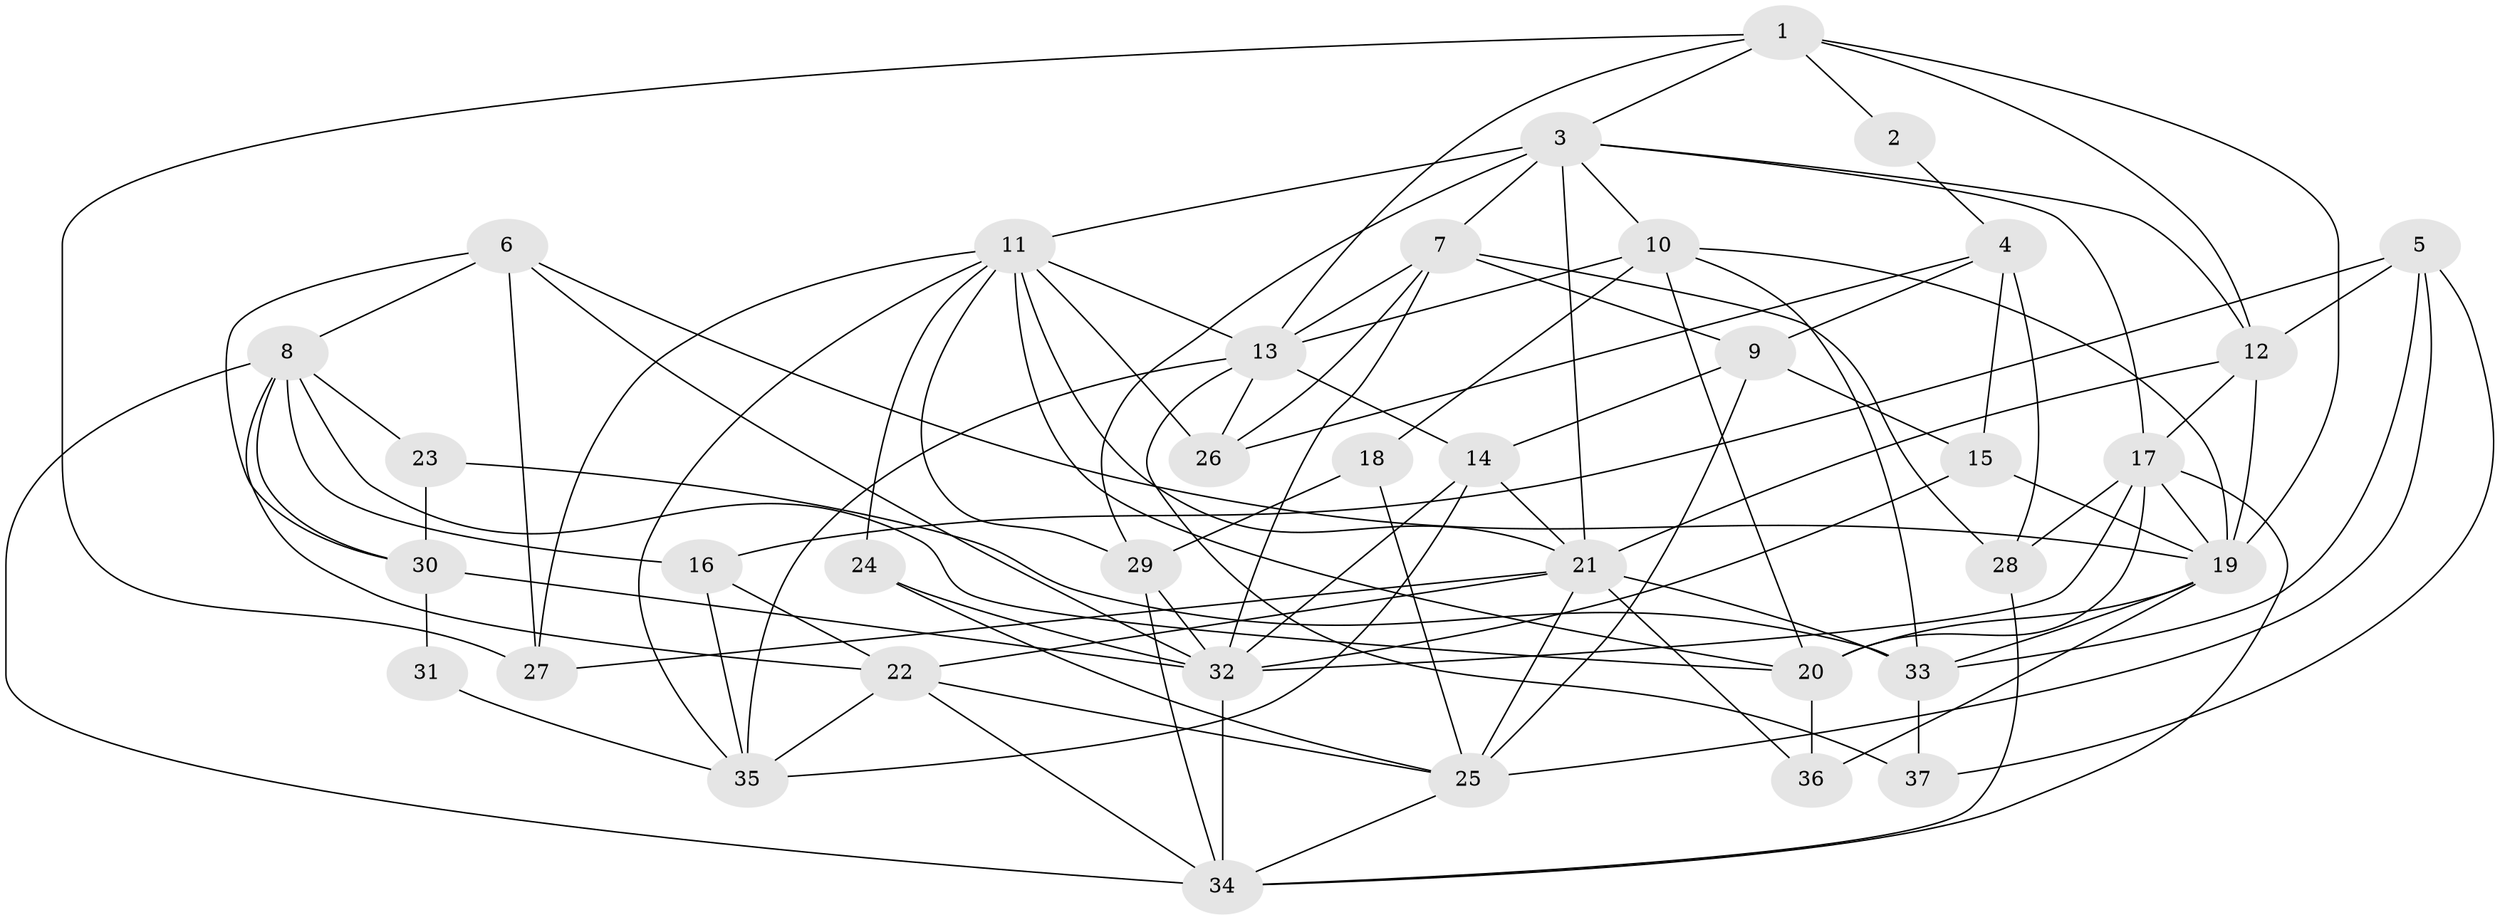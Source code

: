 // original degree distribution, {4: 0.2702702702702703, 3: 0.22972972972972974, 2: 0.16216216216216217, 5: 0.17567567567567569, 6: 0.12162162162162163, 7: 0.02702702702702703, 8: 0.013513513513513514}
// Generated by graph-tools (version 1.1) at 2025/02/03/09/25 03:02:09]
// undirected, 37 vertices, 101 edges
graph export_dot {
graph [start="1"]
  node [color=gray90,style=filled];
  1;
  2;
  3;
  4;
  5;
  6;
  7;
  8;
  9;
  10;
  11;
  12;
  13;
  14;
  15;
  16;
  17;
  18;
  19;
  20;
  21;
  22;
  23;
  24;
  25;
  26;
  27;
  28;
  29;
  30;
  31;
  32;
  33;
  34;
  35;
  36;
  37;
  1 -- 2 [weight=1.0];
  1 -- 3 [weight=1.0];
  1 -- 12 [weight=1.0];
  1 -- 13 [weight=1.0];
  1 -- 19 [weight=1.0];
  1 -- 27 [weight=1.0];
  2 -- 4 [weight=1.0];
  3 -- 7 [weight=1.0];
  3 -- 10 [weight=1.0];
  3 -- 11 [weight=2.0];
  3 -- 12 [weight=1.0];
  3 -- 17 [weight=1.0];
  3 -- 21 [weight=1.0];
  3 -- 29 [weight=1.0];
  4 -- 9 [weight=1.0];
  4 -- 15 [weight=1.0];
  4 -- 26 [weight=1.0];
  4 -- 28 [weight=3.0];
  5 -- 12 [weight=1.0];
  5 -- 16 [weight=1.0];
  5 -- 25 [weight=1.0];
  5 -- 33 [weight=1.0];
  5 -- 37 [weight=1.0];
  6 -- 8 [weight=1.0];
  6 -- 19 [weight=1.0];
  6 -- 27 [weight=1.0];
  6 -- 30 [weight=1.0];
  6 -- 32 [weight=1.0];
  7 -- 9 [weight=1.0];
  7 -- 13 [weight=1.0];
  7 -- 26 [weight=1.0];
  7 -- 28 [weight=1.0];
  7 -- 32 [weight=1.0];
  8 -- 16 [weight=1.0];
  8 -- 20 [weight=1.0];
  8 -- 22 [weight=1.0];
  8 -- 23 [weight=1.0];
  8 -- 30 [weight=1.0];
  8 -- 34 [weight=1.0];
  9 -- 14 [weight=2.0];
  9 -- 15 [weight=1.0];
  9 -- 25 [weight=2.0];
  10 -- 13 [weight=1.0];
  10 -- 18 [weight=1.0];
  10 -- 19 [weight=1.0];
  10 -- 20 [weight=1.0];
  10 -- 33 [weight=1.0];
  11 -- 13 [weight=1.0];
  11 -- 20 [weight=1.0];
  11 -- 21 [weight=1.0];
  11 -- 24 [weight=1.0];
  11 -- 26 [weight=1.0];
  11 -- 27 [weight=1.0];
  11 -- 29 [weight=1.0];
  11 -- 35 [weight=1.0];
  12 -- 17 [weight=1.0];
  12 -- 19 [weight=1.0];
  12 -- 21 [weight=1.0];
  13 -- 14 [weight=1.0];
  13 -- 26 [weight=1.0];
  13 -- 35 [weight=1.0];
  13 -- 37 [weight=1.0];
  14 -- 21 [weight=1.0];
  14 -- 32 [weight=1.0];
  14 -- 35 [weight=1.0];
  15 -- 19 [weight=1.0];
  15 -- 32 [weight=1.0];
  16 -- 22 [weight=1.0];
  16 -- 35 [weight=1.0];
  17 -- 19 [weight=1.0];
  17 -- 20 [weight=1.0];
  17 -- 28 [weight=1.0];
  17 -- 32 [weight=1.0];
  17 -- 34 [weight=1.0];
  18 -- 25 [weight=1.0];
  18 -- 29 [weight=1.0];
  19 -- 20 [weight=1.0];
  19 -- 33 [weight=1.0];
  19 -- 36 [weight=1.0];
  20 -- 36 [weight=1.0];
  21 -- 22 [weight=1.0];
  21 -- 25 [weight=1.0];
  21 -- 27 [weight=1.0];
  21 -- 33 [weight=1.0];
  21 -- 36 [weight=1.0];
  22 -- 25 [weight=1.0];
  22 -- 34 [weight=1.0];
  22 -- 35 [weight=1.0];
  23 -- 30 [weight=1.0];
  23 -- 33 [weight=1.0];
  24 -- 25 [weight=1.0];
  24 -- 32 [weight=1.0];
  25 -- 34 [weight=1.0];
  28 -- 34 [weight=1.0];
  29 -- 32 [weight=2.0];
  29 -- 34 [weight=1.0];
  30 -- 31 [weight=1.0];
  30 -- 32 [weight=1.0];
  31 -- 35 [weight=1.0];
  32 -- 34 [weight=1.0];
  33 -- 37 [weight=1.0];
}
